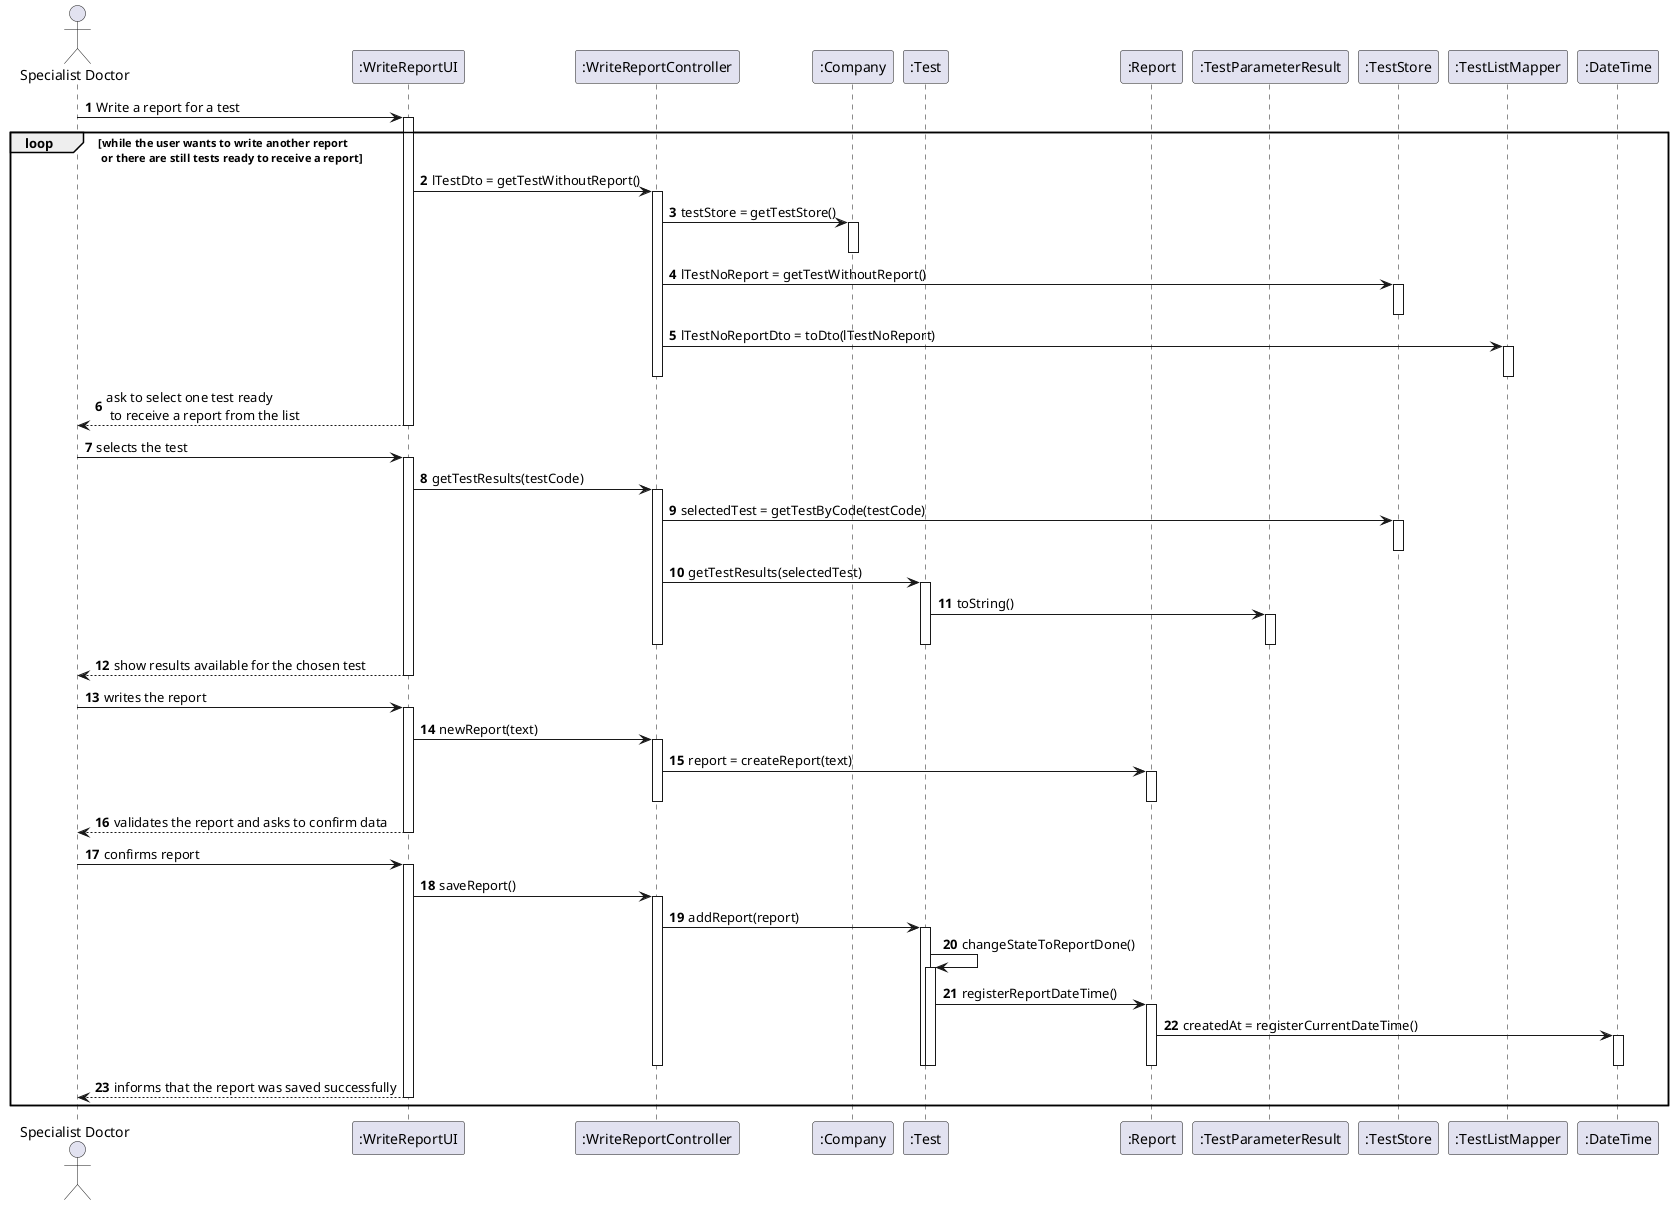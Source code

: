 @startuml
'https://plantuml.com/sequence-diagram

autonumber

actor "Specialist Doctor" as SD
participant ":WriteReportUI" as UI
participant ":WriteReportController" as CTRL
participant ":Company" as COMP
participant ":Test" as T
participant ":Report" as RPRT
participant ":TestParameterResult" as RSLT
participant ":TestStore" as TS
participant ":TestListMapper" as TLM
participant ":DateTime" as DT

SD -> UI : Write a report for a test
activate UI
loop while the user wants to write another report\n or there are still tests ready to receive a report

UI -> CTRL : lTestDto = getTestWithoutReport()
    activate CTRL
        CTRL -> COMP : testStore = getTestStore()
        activate COMP
        deactivate COMP
        CTRL -> TS : lTestNoReport = getTestWithoutReport()
        activate TS
        deactivate TS
        CTRL -> TLM : lTestNoReportDto = toDto(lTestNoReport)
        activate TLM
        deactivate TLM
    deactivate CTRL
UI --> SD : ask to select one test ready \n to receive a report from the list
deactivate UI
SD -> UI : selects the test
activate UI
UI -> CTRL : getTestResults(testCode)
    activate CTRL
        CTRL -> TS : selectedTest = getTestByCode(testCode)
        activate TS
        deactivate TS
        CTRL -> T : getTestResults(selectedTest)
        activate T
            T -> RSLT : toString()
            activate RSLT
            deactivate RSLT
        deactivate T
    deactivate CTRL
UI --> SD : show results available for the chosen test
deactivate UI
SD -> UI : writes the report
activate UI
UI -> CTRL : newReport(text)
    activate CTRL
        CTRL -> RPRT : report = createReport(text)
        activate RPRT
        deactivate RPRT
    deactivate CTRL
UI --> SD : validates the report and asks to confirm data
deactivate UI
SD -> UI : confirms report
activate UI
UI -> CTRL : saveReport()
    activate CTRL
        CTRL -> T : addReport(report)
        activate T
            T -> T : changeStateToReportDone()
            activate T
                T -> RPRT : registerReportDateTime()
                activate RPRT
                    RPRT -> DT : createdAt = registerCurrentDateTime()
                    activate DT
                    deactivate DT
                deactivate RPRT
            deactivate T
        deactivate T
    deactivate CTRL
UI --> SD : informs that the report was saved successfully
deactivate UI
end loop

@enduml